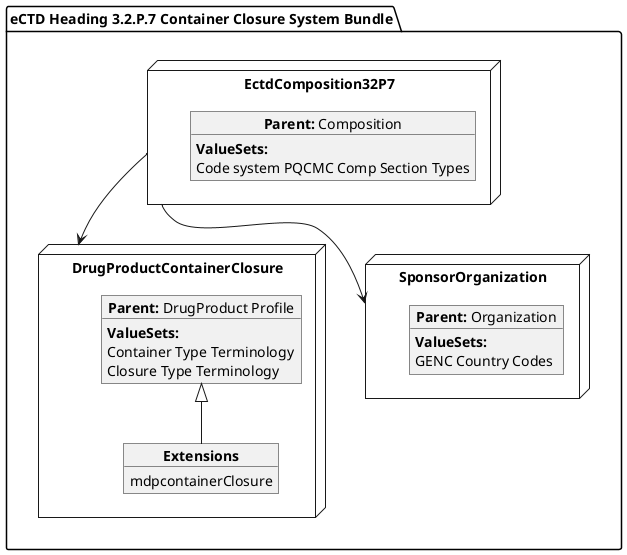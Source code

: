 @startuml
allowmixing
'Mixed model of use case and object
package "eCTD Heading 3.2.P.7 Container Closure System Bundle" as NODES {
   
  node "EctdComposition32P7" as N1 { 
      object "**Parent:** Composition" as obj1 {
      **ValueSets:**
  Code system PQCMC Comp Section Types
    }   
}
node "DrugProductContainerClosure" as N21 { 
      object "**Parent:** DrugProduct Profile" as obj22 {
        **ValueSets:**
        Container Type Terminology
        Closure Type Terminology
    }
    object "**Extensions**" as objEx {
        mdpcontainerClosure
    }
    obj22 <|-- objEx
}

node "SponsorOrganization" as NSO { 
      object "**Parent:** Organization" as objAu {
        **ValueSets:**
        GENC Country Codes
    }
}

}

N1 --> N21
N1 --> NSO

@enduml